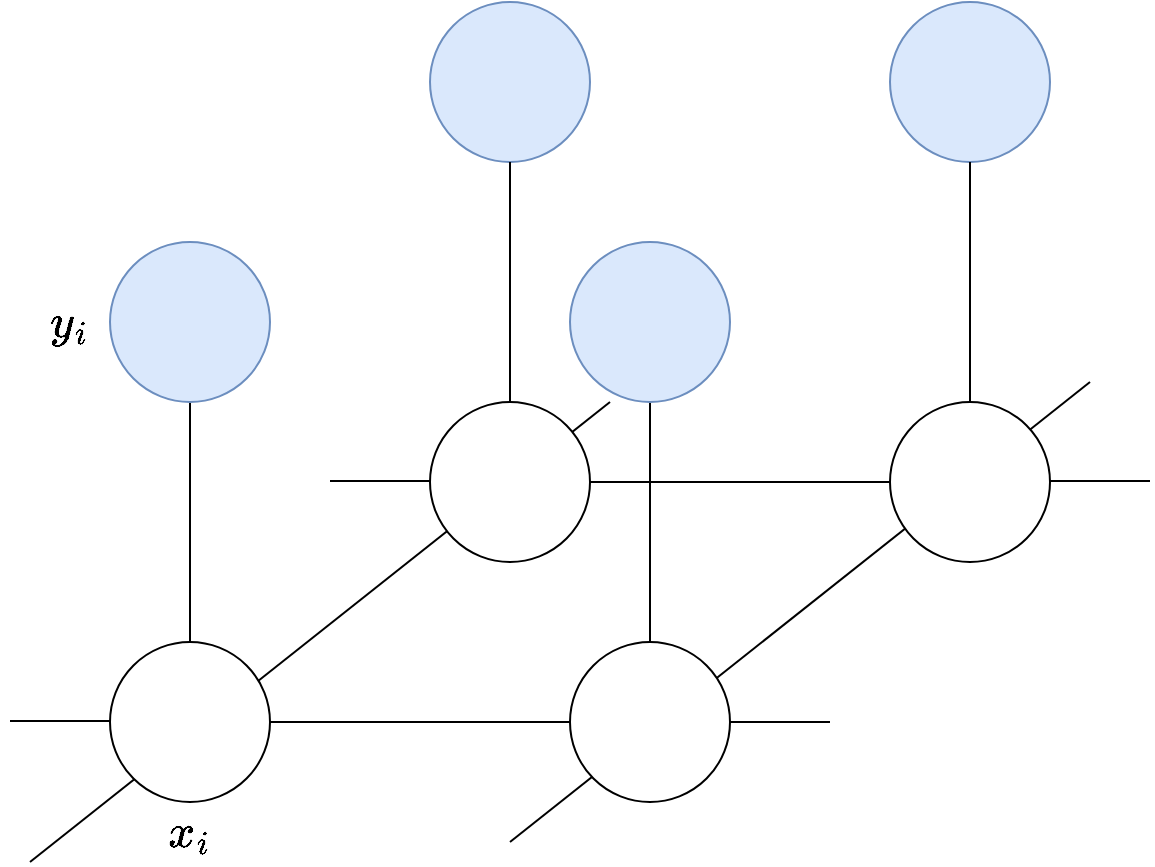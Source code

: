<mxfile version="22.1.2" type="device">
  <diagram name="Page-1" id="H5eU3NQHavhrPUl6ejz7">
    <mxGraphModel dx="814" dy="511" grid="1" gridSize="10" guides="1" tooltips="1" connect="1" arrows="1" fold="1" page="1" pageScale="1" pageWidth="827" pageHeight="1169" math="1" shadow="0">
      <root>
        <mxCell id="0" />
        <mxCell id="1" parent="0" />
        <mxCell id="N_vfaiWuTC9ON5M47sXE-24" style="rounded=0;orthogonalLoop=1;jettySize=auto;html=1;endArrow=none;endFill=0;" parent="1" edge="1">
          <mxGeometry relative="1" as="geometry">
            <mxPoint x="400" y="460" as="sourcePoint" />
            <mxPoint x="690" y="230" as="targetPoint" />
          </mxGeometry>
        </mxCell>
        <mxCell id="N_vfaiWuTC9ON5M47sXE-22" style="rounded=0;orthogonalLoop=1;jettySize=auto;html=1;endArrow=none;endFill=0;" parent="1" edge="1">
          <mxGeometry relative="1" as="geometry">
            <mxPoint x="160" y="470" as="sourcePoint" />
            <mxPoint x="450" y="240" as="targetPoint" />
          </mxGeometry>
        </mxCell>
        <mxCell id="N_vfaiWuTC9ON5M47sXE-4" style="edgeStyle=orthogonalEdgeStyle;rounded=0;orthogonalLoop=1;jettySize=auto;html=1;exitX=0.5;exitY=1;exitDx=0;exitDy=0;endArrow=none;endFill=0;" parent="1" source="N_vfaiWuTC9ON5M47sXE-1" target="N_vfaiWuTC9ON5M47sXE-3" edge="1">
          <mxGeometry relative="1" as="geometry" />
        </mxCell>
        <mxCell id="N_vfaiWuTC9ON5M47sXE-1" value="" style="ellipse;whiteSpace=wrap;html=1;aspect=fixed;fillColor=#dae8fc;strokeColor=#6c8ebf;" parent="1" vertex="1">
          <mxGeometry x="200" y="160" width="80" height="80" as="geometry" />
        </mxCell>
        <mxCell id="N_vfaiWuTC9ON5M47sXE-2" value="" style="ellipse;whiteSpace=wrap;html=1;aspect=fixed;fillColor=#dae8fc;strokeColor=#6c8ebf;" parent="1" vertex="1">
          <mxGeometry x="360" y="40" width="80" height="80" as="geometry" />
        </mxCell>
        <mxCell id="N_vfaiWuTC9ON5M47sXE-3" value="" style="ellipse;whiteSpace=wrap;html=1;aspect=fixed;" parent="1" vertex="1">
          <mxGeometry x="200" y="360" width="80" height="80" as="geometry" />
        </mxCell>
        <mxCell id="N_vfaiWuTC9ON5M47sXE-5" style="edgeStyle=orthogonalEdgeStyle;rounded=0;orthogonalLoop=1;jettySize=auto;html=1;exitX=0.5;exitY=1;exitDx=0;exitDy=0;endArrow=none;endFill=0;" parent="1" source="N_vfaiWuTC9ON5M47sXE-2" target="N_vfaiWuTC9ON5M47sXE-6" edge="1">
          <mxGeometry relative="1" as="geometry">
            <mxPoint x="400" y="130" as="sourcePoint" />
          </mxGeometry>
        </mxCell>
        <mxCell id="N_vfaiWuTC9ON5M47sXE-6" value="" style="ellipse;whiteSpace=wrap;html=1;aspect=fixed;" parent="1" vertex="1">
          <mxGeometry x="360" y="240" width="80" height="80" as="geometry" />
        </mxCell>
        <mxCell id="N_vfaiWuTC9ON5M47sXE-8" style="edgeStyle=orthogonalEdgeStyle;rounded=0;orthogonalLoop=1;jettySize=auto;html=1;exitX=0.5;exitY=1;exitDx=0;exitDy=0;endArrow=none;endFill=0;" parent="1" source="N_vfaiWuTC9ON5M47sXE-9" target="N_vfaiWuTC9ON5M47sXE-12" edge="1">
          <mxGeometry relative="1" as="geometry" />
        </mxCell>
        <mxCell id="N_vfaiWuTC9ON5M47sXE-9" value="" style="ellipse;whiteSpace=wrap;html=1;aspect=fixed;fillColor=#dae8fc;strokeColor=#6c8ebf;" parent="1" vertex="1">
          <mxGeometry x="430" y="160" width="80" height="80" as="geometry" />
        </mxCell>
        <mxCell id="N_vfaiWuTC9ON5M47sXE-10" value="" style="ellipse;whiteSpace=wrap;html=1;aspect=fixed;fillColor=#dae8fc;strokeColor=#6c8ebf;" parent="1" vertex="1">
          <mxGeometry x="590" y="40" width="80" height="80" as="geometry" />
        </mxCell>
        <mxCell id="N_vfaiWuTC9ON5M47sXE-12" value="" style="ellipse;whiteSpace=wrap;html=1;aspect=fixed;" parent="1" vertex="1">
          <mxGeometry x="430" y="360" width="80" height="80" as="geometry" />
        </mxCell>
        <mxCell id="N_vfaiWuTC9ON5M47sXE-13" style="edgeStyle=orthogonalEdgeStyle;rounded=0;orthogonalLoop=1;jettySize=auto;html=1;exitX=0.5;exitY=1;exitDx=0;exitDy=0;endArrow=none;endFill=0;" parent="1" source="N_vfaiWuTC9ON5M47sXE-10" target="N_vfaiWuTC9ON5M47sXE-14" edge="1">
          <mxGeometry relative="1" as="geometry">
            <mxPoint x="630" y="130" as="sourcePoint" />
          </mxGeometry>
        </mxCell>
        <mxCell id="N_vfaiWuTC9ON5M47sXE-14" value="" style="ellipse;whiteSpace=wrap;html=1;aspect=fixed;" parent="1" vertex="1">
          <mxGeometry x="590" y="240" width="80" height="80" as="geometry" />
        </mxCell>
        <mxCell id="N_vfaiWuTC9ON5M47sXE-15" style="rounded=0;orthogonalLoop=1;jettySize=auto;html=1;exitX=1;exitY=0.5;exitDx=0;exitDy=0;entryX=0;entryY=0.5;entryDx=0;entryDy=0;endArrow=none;endFill=0;" parent="1" source="N_vfaiWuTC9ON5M47sXE-3" target="N_vfaiWuTC9ON5M47sXE-12" edge="1">
          <mxGeometry relative="1" as="geometry">
            <mxPoint x="278" y="382" as="sourcePoint" />
            <mxPoint x="382" y="318" as="targetPoint" />
          </mxGeometry>
        </mxCell>
        <mxCell id="N_vfaiWuTC9ON5M47sXE-16" style="rounded=0;orthogonalLoop=1;jettySize=auto;html=1;exitX=1;exitY=0.5;exitDx=0;exitDy=0;entryX=0;entryY=0.5;entryDx=0;entryDy=0;endArrow=none;endFill=0;" parent="1" source="N_vfaiWuTC9ON5M47sXE-6" target="N_vfaiWuTC9ON5M47sXE-14" edge="1">
          <mxGeometry relative="1" as="geometry">
            <mxPoint x="490" y="250" as="sourcePoint" />
            <mxPoint x="640" y="250" as="targetPoint" />
          </mxGeometry>
        </mxCell>
        <mxCell id="N_vfaiWuTC9ON5M47sXE-17" style="rounded=0;orthogonalLoop=1;jettySize=auto;html=1;exitX=1;exitY=0.5;exitDx=0;exitDy=0;endArrow=none;endFill=0;" parent="1" source="N_vfaiWuTC9ON5M47sXE-12" edge="1">
          <mxGeometry relative="1" as="geometry">
            <mxPoint x="570" y="390" as="sourcePoint" />
            <mxPoint x="560" y="400" as="targetPoint" />
          </mxGeometry>
        </mxCell>
        <mxCell id="N_vfaiWuTC9ON5M47sXE-18" style="rounded=0;orthogonalLoop=1;jettySize=auto;html=1;exitX=1;exitY=0.5;exitDx=0;exitDy=0;endArrow=none;endFill=0;" parent="1" edge="1">
          <mxGeometry relative="1" as="geometry">
            <mxPoint x="670" y="279.5" as="sourcePoint" />
            <mxPoint x="720" y="279.5" as="targetPoint" />
          </mxGeometry>
        </mxCell>
        <mxCell id="N_vfaiWuTC9ON5M47sXE-19" style="rounded=0;orthogonalLoop=1;jettySize=auto;html=1;exitX=1;exitY=0.5;exitDx=0;exitDy=0;endArrow=none;endFill=0;" parent="1" edge="1">
          <mxGeometry relative="1" as="geometry">
            <mxPoint x="150" y="399.5" as="sourcePoint" />
            <mxPoint x="200" y="399.5" as="targetPoint" />
          </mxGeometry>
        </mxCell>
        <mxCell id="N_vfaiWuTC9ON5M47sXE-20" style="rounded=0;orthogonalLoop=1;jettySize=auto;html=1;exitX=1;exitY=0.5;exitDx=0;exitDy=0;endArrow=none;endFill=0;" parent="1" edge="1">
          <mxGeometry relative="1" as="geometry">
            <mxPoint x="310" y="279.5" as="sourcePoint" />
            <mxPoint x="360" y="279.5" as="targetPoint" />
          </mxGeometry>
        </mxCell>
        <mxCell id="vWst_0PEs50LOVLupaLa-1" value="&lt;font style=&quot;font-size: 20px;&quot;&gt;$$y_i$$&lt;/font&gt;" style="text;html=1;strokeColor=none;fillColor=none;align=center;verticalAlign=middle;whiteSpace=wrap;rounded=0;" vertex="1" parent="1">
          <mxGeometry x="150" y="185" width="60" height="30" as="geometry" />
        </mxCell>
        <mxCell id="vWst_0PEs50LOVLupaLa-2" value="&lt;font style=&quot;font-size: 20px;&quot;&gt;$$x_i$$&lt;/font&gt;" style="text;html=1;strokeColor=none;fillColor=none;align=center;verticalAlign=middle;whiteSpace=wrap;rounded=0;" vertex="1" parent="1">
          <mxGeometry x="210" y="440" width="60" height="30" as="geometry" />
        </mxCell>
      </root>
    </mxGraphModel>
  </diagram>
</mxfile>
